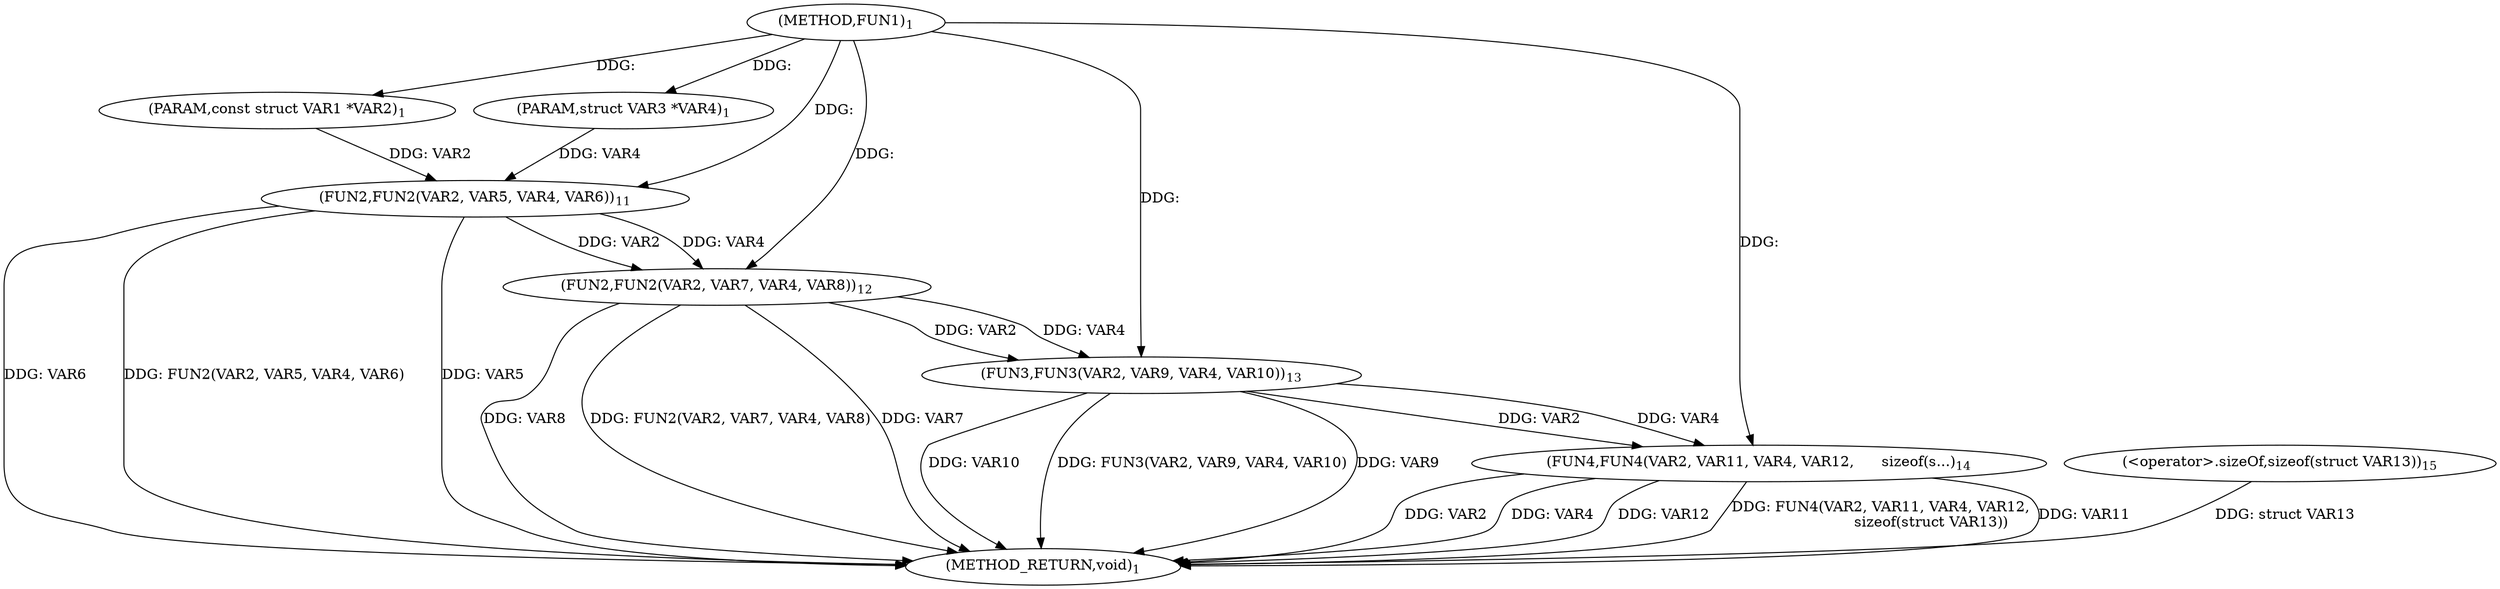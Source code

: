 digraph "FUN1" {  
"8" [label = <(METHOD,FUN1)<SUB>1</SUB>> ]
"34" [label = <(METHOD_RETURN,void)<SUB>1</SUB>> ]
"9" [label = <(PARAM,const struct VAR1 *VAR2)<SUB>1</SUB>> ]
"10" [label = <(PARAM,struct VAR3 *VAR4)<SUB>1</SUB>> ]
"12" [label = <(FUN2,FUN2(VAR2, VAR5, VAR4, VAR6))<SUB>11</SUB>> ]
"17" [label = <(FUN2,FUN2(VAR2, VAR7, VAR4, VAR8))<SUB>12</SUB>> ]
"22" [label = <(FUN3,FUN3(VAR2, VAR9, VAR4, VAR10))<SUB>13</SUB>> ]
"27" [label = <(FUN4,FUN4(VAR2, VAR11, VAR4, VAR12,
		      sizeof(s...)<SUB>14</SUB>> ]
"32" [label = <(&lt;operator&gt;.sizeOf,sizeof(struct VAR13))<SUB>15</SUB>> ]
  "12" -> "34"  [ label = "DDG: VAR6"] 
  "12" -> "34"  [ label = "DDG: FUN2(VAR2, VAR5, VAR4, VAR6)"] 
  "17" -> "34"  [ label = "DDG: VAR8"] 
  "17" -> "34"  [ label = "DDG: FUN2(VAR2, VAR7, VAR4, VAR8)"] 
  "22" -> "34"  [ label = "DDG: VAR10"] 
  "22" -> "34"  [ label = "DDG: FUN3(VAR2, VAR9, VAR4, VAR10)"] 
  "27" -> "34"  [ label = "DDG: VAR2"] 
  "27" -> "34"  [ label = "DDG: VAR4"] 
  "27" -> "34"  [ label = "DDG: VAR12"] 
  "27" -> "34"  [ label = "DDG: FUN4(VAR2, VAR11, VAR4, VAR12,
		      sizeof(struct VAR13))"] 
  "22" -> "34"  [ label = "DDG: VAR9"] 
  "17" -> "34"  [ label = "DDG: VAR7"] 
  "27" -> "34"  [ label = "DDG: VAR11"] 
  "32" -> "34"  [ label = "DDG: struct VAR13"] 
  "12" -> "34"  [ label = "DDG: VAR5"] 
  "8" -> "9"  [ label = "DDG: "] 
  "8" -> "10"  [ label = "DDG: "] 
  "9" -> "12"  [ label = "DDG: VAR2"] 
  "8" -> "12"  [ label = "DDG: "] 
  "10" -> "12"  [ label = "DDG: VAR4"] 
  "12" -> "17"  [ label = "DDG: VAR2"] 
  "8" -> "17"  [ label = "DDG: "] 
  "12" -> "17"  [ label = "DDG: VAR4"] 
  "17" -> "22"  [ label = "DDG: VAR2"] 
  "8" -> "22"  [ label = "DDG: "] 
  "17" -> "22"  [ label = "DDG: VAR4"] 
  "22" -> "27"  [ label = "DDG: VAR2"] 
  "8" -> "27"  [ label = "DDG: "] 
  "22" -> "27"  [ label = "DDG: VAR4"] 
}
